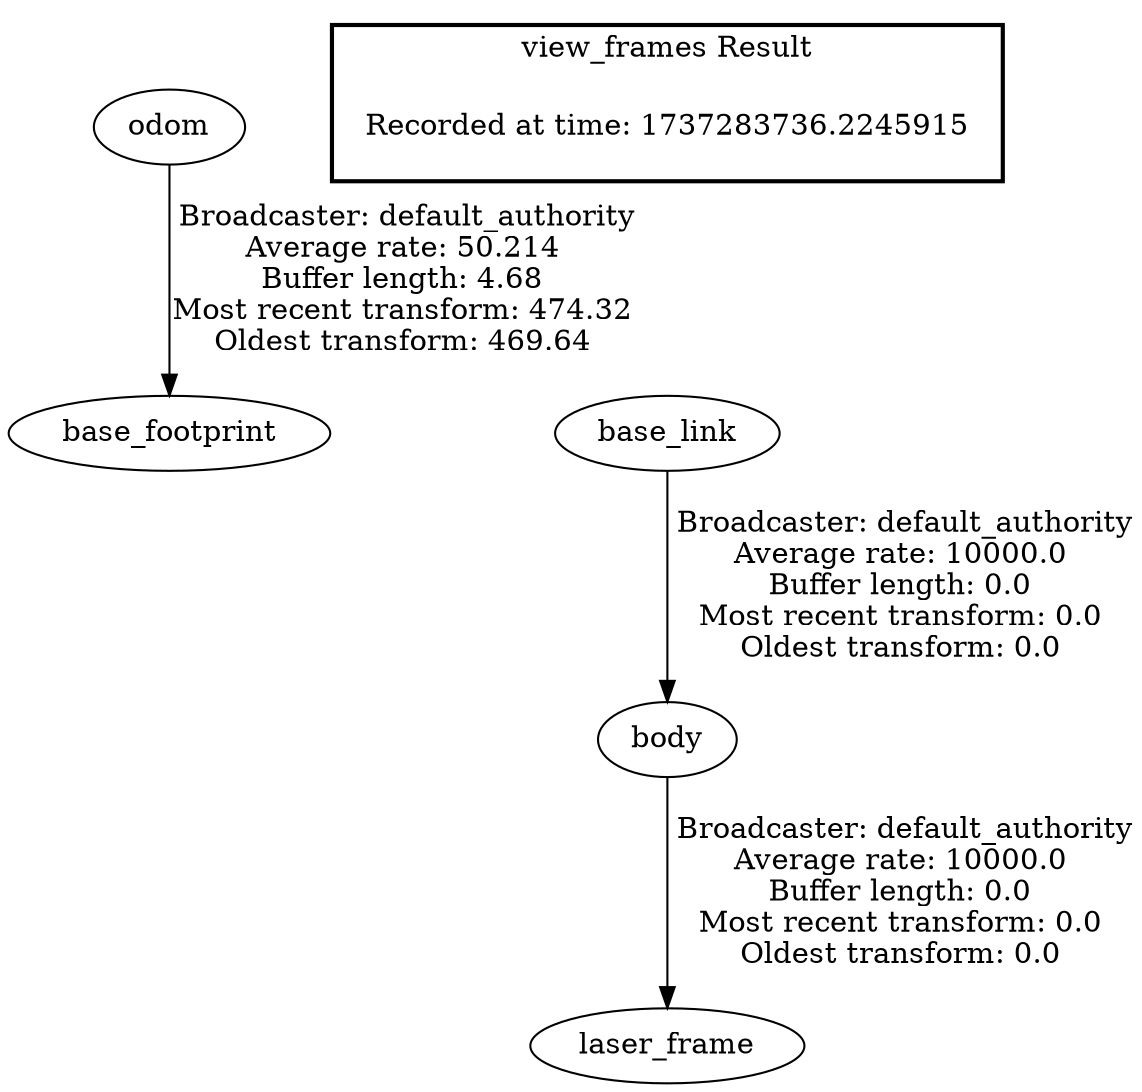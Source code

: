 digraph G {
"odom" -> "base_footprint"[label=" Broadcaster: default_authority\nAverage rate: 50.214\nBuffer length: 4.68\nMost recent transform: 474.32\nOldest transform: 469.64\n"];
"base_link" -> "body"[label=" Broadcaster: default_authority\nAverage rate: 10000.0\nBuffer length: 0.0\nMost recent transform: 0.0\nOldest transform: 0.0\n"];
"body" -> "laser_frame"[label=" Broadcaster: default_authority\nAverage rate: 10000.0\nBuffer length: 0.0\nMost recent transform: 0.0\nOldest transform: 0.0\n"];
edge [style=invis];
 subgraph cluster_legend { style=bold; color=black; label ="view_frames Result";
"Recorded at time: 1737283736.2245915"[ shape=plaintext ] ;
}->"base_link";
}